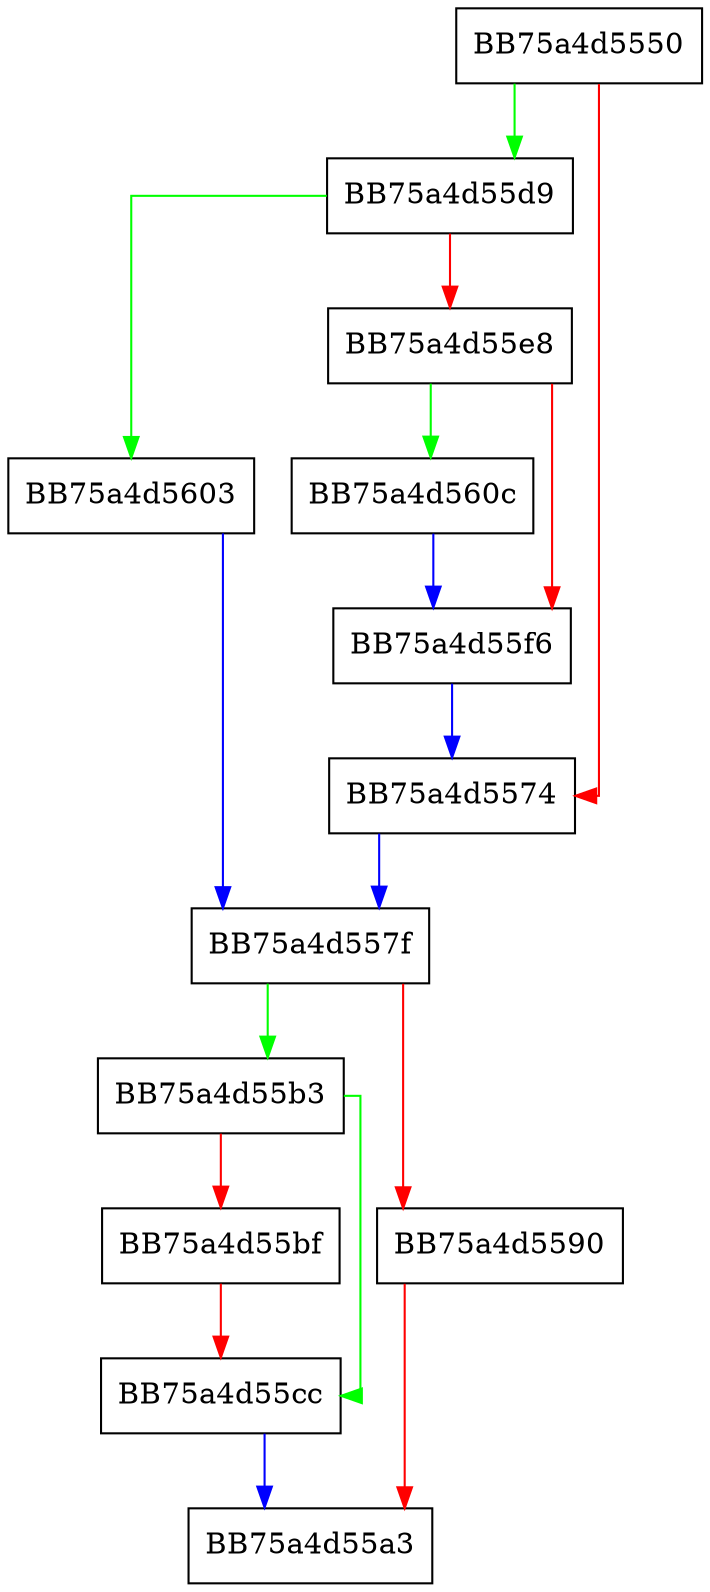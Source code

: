 digraph luaL_addvalue {
  node [shape="box"];
  graph [splines=ortho];
  BB75a4d5550 -> BB75a4d55d9 [color="green"];
  BB75a4d5550 -> BB75a4d5574 [color="red"];
  BB75a4d5574 -> BB75a4d557f [color="blue"];
  BB75a4d557f -> BB75a4d55b3 [color="green"];
  BB75a4d557f -> BB75a4d5590 [color="red"];
  BB75a4d5590 -> BB75a4d55a3 [color="red"];
  BB75a4d55b3 -> BB75a4d55cc [color="green"];
  BB75a4d55b3 -> BB75a4d55bf [color="red"];
  BB75a4d55bf -> BB75a4d55cc [color="red"];
  BB75a4d55cc -> BB75a4d55a3 [color="blue"];
  BB75a4d55d9 -> BB75a4d5603 [color="green"];
  BB75a4d55d9 -> BB75a4d55e8 [color="red"];
  BB75a4d55e8 -> BB75a4d560c [color="green"];
  BB75a4d55e8 -> BB75a4d55f6 [color="red"];
  BB75a4d55f6 -> BB75a4d5574 [color="blue"];
  BB75a4d5603 -> BB75a4d557f [color="blue"];
  BB75a4d560c -> BB75a4d55f6 [color="blue"];
}